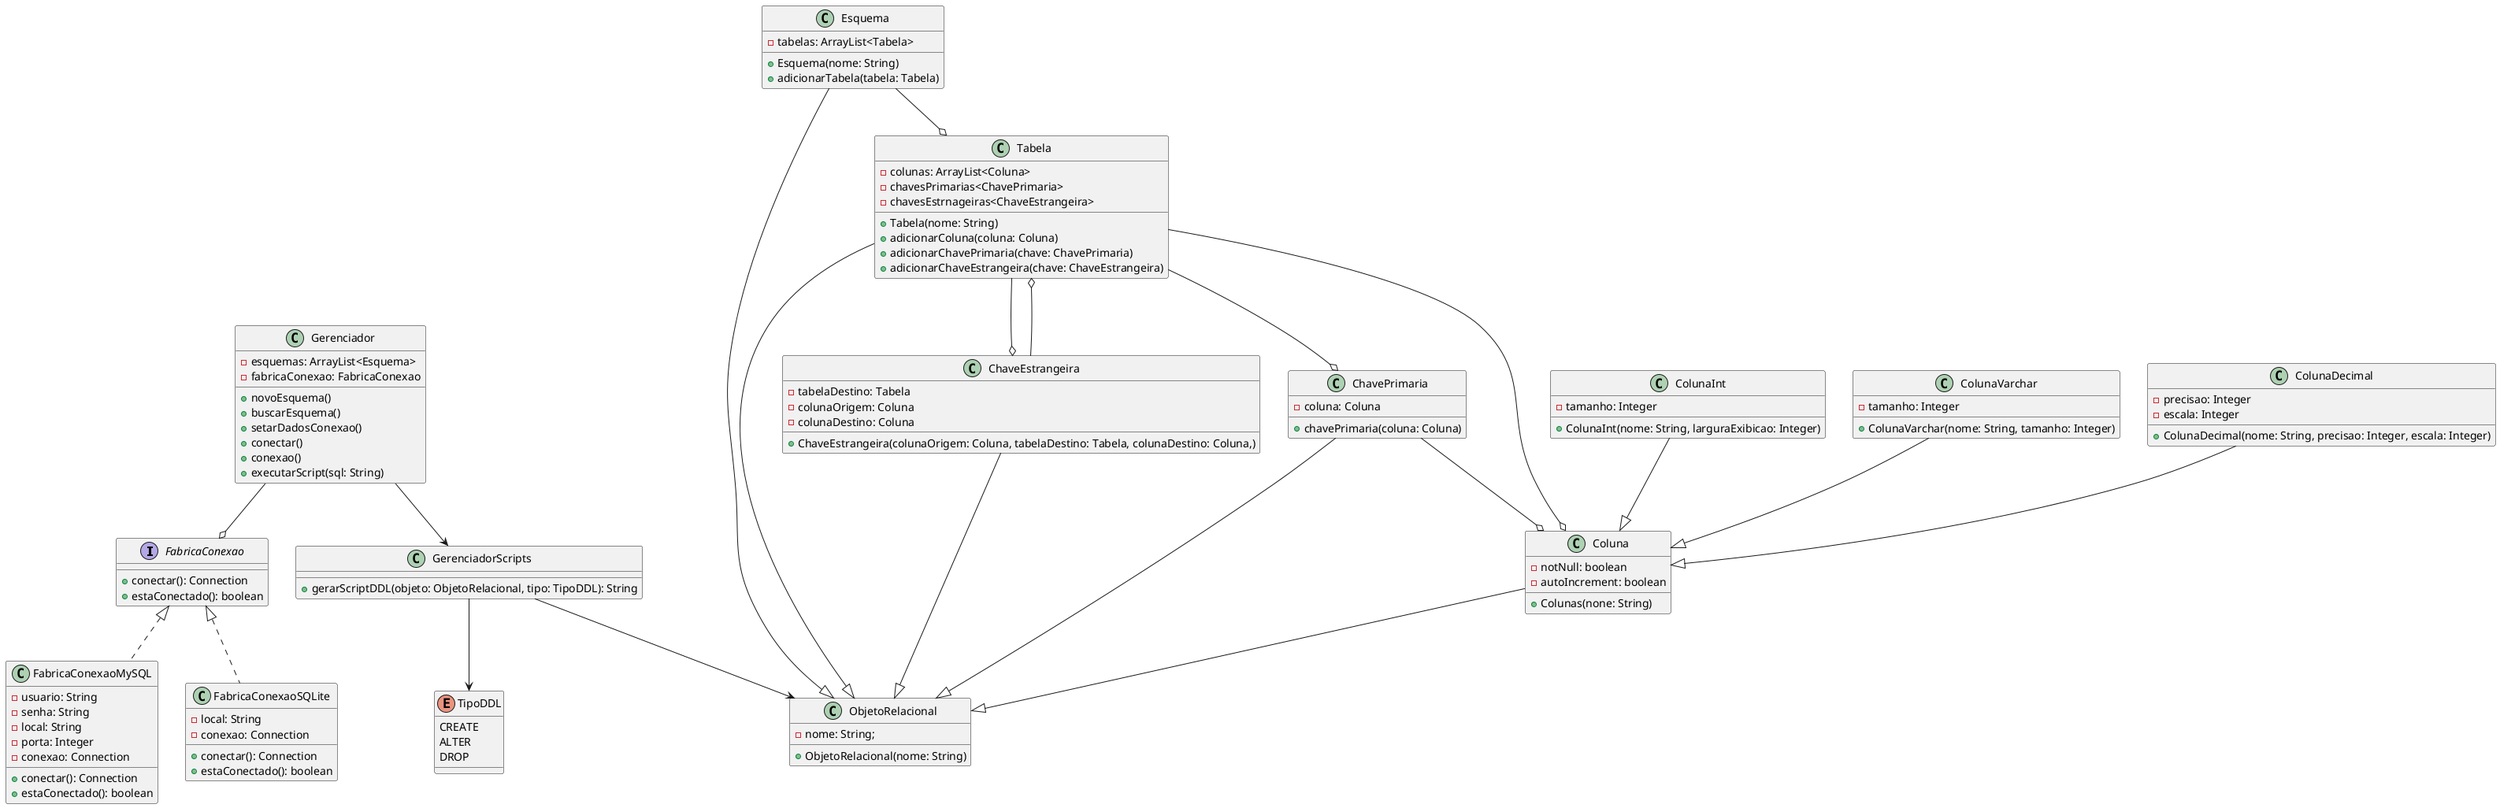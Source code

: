 @startuml
interface FabricaConexao {
  + conectar(): Connection
  + estaConectado(): boolean
}

class FabricaConexaoMySQL {
  - usuario: String
  - senha: String
  - local: String
  - porta: Integer
  - conexao: Connection
  + conectar(): Connection
  + estaConectado(): boolean
}

class FabricaConexaoSQLite {
  - local: String
  - conexao: Connection
  + conectar(): Connection
  + estaConectado(): boolean
}

class Gerenciador {
  - esquemas: ArrayList<Esquema>
  - fabricaConexao: FabricaConexao
  + novoEsquema()
  + buscarEsquema()
  + setarDadosConexao()
  + conectar()
  + conexao()
  + executarScript(sql: String)
}

class GerenciadorScripts {
  + gerarScriptDDL(objeto: ObjetoRelacional, tipo: TipoDDL): String
}

class ObjetoRelacional {
  - nome: String;
  + ObjetoRelacional(nome: String)
}

enum TipoDDL {
  CREATE
  ALTER
  DROP
}

class Esquema {
  - tabelas: ArrayList<Tabela>
  + Esquema(nome: String)
  + adicionarTabela(tabela: Tabela)
}

class Tabela {
  - colunas: ArrayList<Coluna>
  - chavesPrimarias<ChavePrimaria>
  - chavesEstrnageiras<ChaveEstrangeira>
  + Tabela(nome: String)
  + adicionarColuna(coluna: Coluna)
  + adicionarChavePrimaria(chave: ChavePrimaria)
  + adicionarChaveEstrangeira(chave: ChaveEstrangeira)
}

class ChaveEstrangeira {
  - tabelaDestino: Tabela
  - colunaOrigem: Coluna
  - colunaDestino: Coluna
  + ChaveEstrangeira(colunaOrigem: Coluna, tabelaDestino: Tabela, colunaDestino: Coluna,)
}

class ChavePrimaria {
  - coluna: Coluna
  + chavePrimaria(coluna: Coluna)
}

class Coluna {
  - notNull: boolean
  - autoIncrement: boolean
  + Colunas(none: String)
}

class ColunaInt {
  - tamanho: Integer
  + ColunaInt(nome: String, larguraExibicao: Integer)
}

class ColunaVarchar {
  - tamanho: Integer
  + ColunaVarchar(nome: String, tamanho: Integer)
}

class ColunaDecimal {
  - precisao: Integer
  - escala: Integer
  + ColunaDecimal(nome: String, precisao: Integer, escala: Integer)
}

FabricaConexao     <|.. FabricaConexaoMySQL
FabricaConexao     <|.. FabricaConexaoSQLite
Gerenciador         --o FabricaConexao
Gerenciador         --> GerenciadorScripts
GerenciadorScripts  --> TipoDDL
GerenciadorScripts  --> ObjetoRelacional
Esquema            --|> ObjetoRelacional
Tabela             --|> ObjetoRelacional
Coluna             --|> ObjetoRelacional
ChaveEstrangeira   --|> ObjetoRelacional
ChavePrimaria      --|> ObjetoRelacional
ChaveEstrangeira   --o Tabela
Tabela             --o ChaveEstrangeira
Tabela             --o ChavePrimaria
Tabela             --o Coluna
ChavePrimaria      --o Coluna
Esquema            --o Tabela
ColunaInt          --|> Coluna
ColunaVarchar      --|> Coluna
ColunaDecimal      --|> Coluna
@enduml
